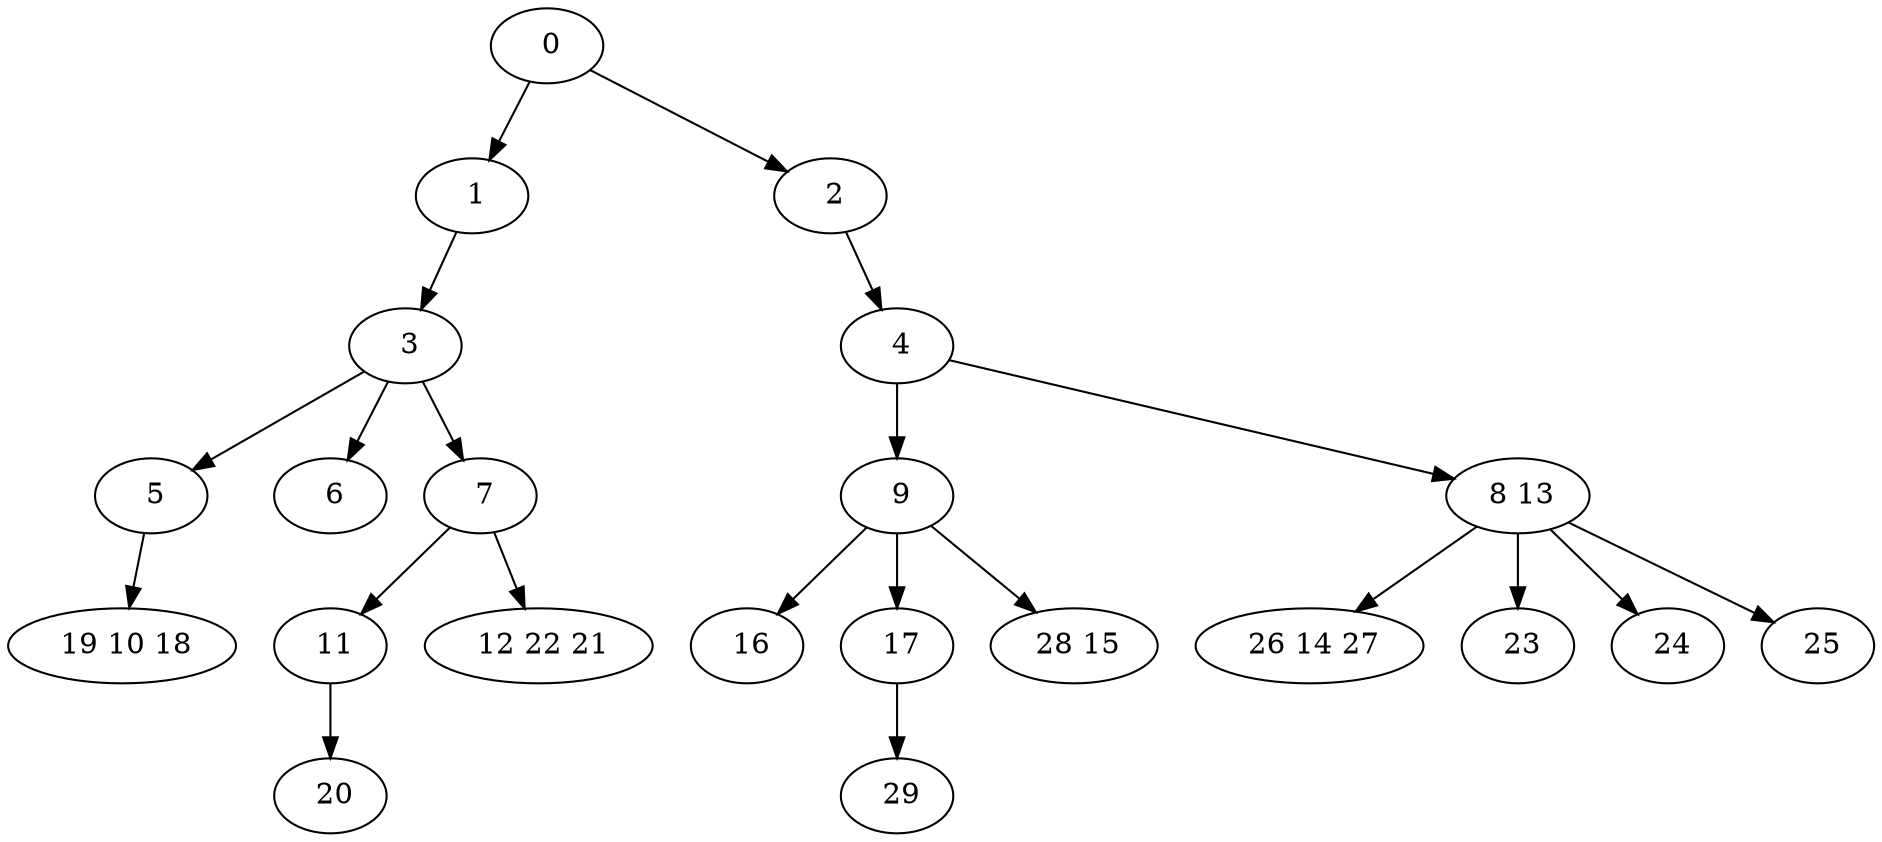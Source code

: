 digraph mytree {
" 0" -> " 1";
" 0" -> " 2";
" 1" -> " 3";
" 2" -> " 4";
" 3" -> " 5";
" 3" -> " 6";
" 3" -> " 7";
" 4" -> " 9";
" 4" -> " 8 13";
" 5" -> " 19 10 18";
" 6";
" 7" -> " 11";
" 7" -> " 12 22 21";
" 9" -> " 16";
" 9" -> " 17";
" 9" -> " 28 15";
" 8 13" -> " 26 14 27";
" 8 13" -> " 23";
" 8 13" -> " 24";
" 8 13" -> " 25";
" 19 10 18";
" 11" -> " 20";
" 12 22 21";
" 16";
" 17" -> " 29";
" 28 15";
" 20";
" 29";
" 26 14 27";
" 23";
" 24";
" 25";
}

